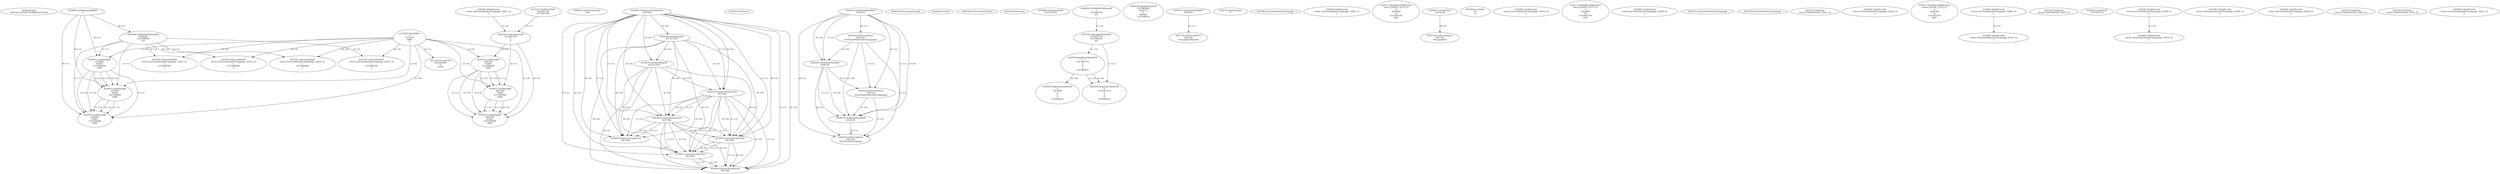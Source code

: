 // Global SCDG with merge call
digraph {
	0 [label="6850628.main
000352b73d5c8b7d5eb0dfecd2c3042a"]
	1 [label="4254480.GetModuleHandleW
0"]
	2 [label="6844434.SetThreadLocale
1024"]
	3 [label="4243965.InitializeCriticalSection
6917004"]
	4 [label="4243979.GetVersion
"]
	5 [label="4244018.GetModuleHandleW
4244120"]
	6 [label="4244024.GetProcAddress
9441320
GetThreadPreferredUILanguages"]
	5 -> 6 [label="(0-->1)"]
	7 [label="4244044.GetModuleHandleW
4244120"]
	5 -> 7 [label="(1-->1)"]
	5 -> 7 [label="(0-->0)"]
	6 -> 7 [label="(1-->0)"]
	8 [label="4244050.GetProcAddress
9441320
SetThreadPreferredUILanguages"]
	5 -> 8 [label="(0-->1)"]
	6 -> 8 [label="(1-->1)"]
	7 -> 8 [label="(0-->1)"]
	9 [label="4244070.GetModuleHandleW
4244120"]
	5 -> 9 [label="(1-->1)"]
	7 -> 9 [label="(1-->1)"]
	5 -> 9 [label="(0-->0)"]
	6 -> 9 [label="(1-->0)"]
	7 -> 9 [label="(0-->0)"]
	8 -> 9 [label="(1-->0)"]
	10 [label="4244076.GetProcAddress
9441320
GetThreadUILanguage"]
	5 -> 10 [label="(0-->1)"]
	6 -> 10 [label="(1-->1)"]
	7 -> 10 [label="(0-->1)"]
	8 -> 10 [label="(1-->1)"]
	9 -> 10 [label="(0-->1)"]
	11 [label="4250188.GetSystemInfo
2147417660"]
	3 -> 11 [label="(0-->0)"]
	12 [label="6844540.GetCommandLineW
"]
	13 [label="4214413.GetStartupInfoW
2147417624"]
	3 -> 13 [label="(0-->0)"]
	11 -> 13 [label="(0-->0)"]
	14 [label="6844560.GetACP
"]
	15 [label="6844580.GetCurrentThreadId
"]
	16 [label="4250204.GetVersion
"]
	17 [label="4276690.GetVersionExW
2147417420"]
	18 [label="4243306.GetModuleFileNameW
4194304
2147408904
522"]
	1 -> 18 [label="(0-->1)"]
	19 [label="4248064.GetModuleFileNameW
0
2147408370
261"]
	20 [label="4215383.VirtualAlloc
0
1310704
4096
4"]
	21 [label="4246338.RegOpenKeyExW
2147483649
4246772
0
983065
2147408236"]
	22 [label="4245741.GetModuleHandleW
4246160"]
	23 [label="4245758.GetProcAddress
9441320
GetLongPathNameW"]
	22 -> 23 [label="(0-->1)"]
	24 [label="4245785.GetLongPathNameW
2147407710
2147406542
261"]
	19 -> 24 [label="(3-->3)"]
	25 [label="4246556.RegQueryValueExW
0
2147407710
0
0
0
2147408232"]
	24 -> 25 [label="(1-->2)"]
	26 [label="4246635.RegQueryValueExW
0
4247000
0
0
0
2147408232"]
	25 -> 26 [label="(6-->6)"]
	27 [label="4246722.RegCloseKey
0"]
	28 [label="4247883.GetUserDefaultUILanguage
"]
	29 [label="4245418.EnterCriticalSection
6917004"]
	3 -> 29 [label="(1-->1)"]
	3 -> 29 [label="(0-->0)"]
	11 -> 29 [label="(0-->0)"]
	13 -> 29 [label="(0-->0)"]
	30 [label="4245469.LeaveCriticalSection
6917004"]
	3 -> 30 [label="(1-->1)"]
	29 -> 30 [label="(1-->1)"]
	3 -> 30 [label="(0-->0)"]
	11 -> 30 [label="(0-->0)"]
	13 -> 30 [label="(0-->0)"]
	29 -> 30 [label="(0-->0)"]
	31 [label="4245487.IsValidLocale
retval_GetUserDefaultUILanguage_32841_32
2"]
	32 [label="4250171.MultiByteToWideChar
retval_GetACP_32774_32
0
4243868
10
2147403704
2047"]
	33 [label="4254893.LoadLibraryA
user32.dll"]
	34 [label="4255003.LocalAlloc
64
8"]
	35 [label="4255148.GetProcAddress
9441344
MessageBoxA"]
	33 -> 35 [label="(0-->1)"]
	36 [label="4244205.DeleteCriticalSection
6917004"]
	3 -> 36 [label="(1-->1)"]
	29 -> 36 [label="(1-->1)"]
	30 -> 36 [label="(1-->1)"]
	3 -> 36 [label="(0-->0)"]
	11 -> 36 [label="(0-->0)"]
	13 -> 36 [label="(0-->0)"]
	29 -> 36 [label="(0-->0)"]
	30 -> 36 [label="(0-->0)"]
	37 [label="4221262.VirtualFree
3223060480
0
32768"]
	20 -> 37 [label="(0-->1)"]
	38 [label="4246599.RegQueryValueExW
0
2147407710
0
0
0
2147408232"]
	24 -> 38 [label="(1-->2)"]
	25 -> 38 [label="(2-->2)"]
	25 -> 38 [label="(6-->6)"]
	39 [label="4245487.IsValidLocale
retval_GetUserDefaultUILanguage_32826_32
2"]
	40 [label="4250171.MultiByteToWideChar
retval_GetACP_32773_32
0
4243868
10
2147403704
2047"]
	41 [label="4245487.IsValidLocale
retval_GetUserDefaultUILanguage_32829_32
2"]
	42 [label="4245487.IsValidLocale
retval_GetUserDefaultUILanguage_32827_32
2"]
	43 [label="4245580.EnterCriticalSection
6917004"]
	3 -> 43 [label="(1-->1)"]
	29 -> 43 [label="(1-->1)"]
	30 -> 43 [label="(1-->1)"]
	3 -> 43 [label="(0-->0)"]
	11 -> 43 [label="(0-->0)"]
	13 -> 43 [label="(0-->0)"]
	29 -> 43 [label="(0-->0)"]
	30 -> 43 [label="(0-->0)"]
	44 [label="4245621.LeaveCriticalSection
6917004"]
	3 -> 44 [label="(1-->1)"]
	29 -> 44 [label="(1-->1)"]
	30 -> 44 [label="(1-->1)"]
	43 -> 44 [label="(1-->1)"]
	3 -> 44 [label="(0-->0)"]
	11 -> 44 [label="(0-->0)"]
	13 -> 44 [label="(0-->0)"]
	29 -> 44 [label="(0-->0)"]
	30 -> 44 [label="(0-->0)"]
	43 -> 44 [label="(0-->0)"]
	45 [label="4247923.GetSystemDefaultUILanguage
"]
	46 [label="4245454.LeaveCriticalSection
6917004"]
	3 -> 46 [label="(1-->1)"]
	29 -> 46 [label="(1-->1)"]
	30 -> 46 [label="(1-->1)"]
	43 -> 46 [label="(1-->1)"]
	44 -> 46 [label="(1-->1)"]
	3 -> 46 [label="(0-->0)"]
	11 -> 46 [label="(0-->0)"]
	13 -> 46 [label="(0-->0)"]
	29 -> 46 [label="(0-->0)"]
	30 -> 46 [label="(0-->0)"]
	43 -> 46 [label="(0-->0)"]
	44 -> 46 [label="(0-->0)"]
	47 [label="4247558.GetUserDefaultUILanguage
"]
	48 [label="4247567.GetLocaleInfoW
retval_GetUserDefaultUILanguage_32913_32
3
2147408268
4"]
	18 -> 48 [label="(0-->2)"]
	20 -> 48 [label="(4-->4)"]
	49 [label="4247247.FindFirstFileW
3224341740
2147407640"]
	50 [label="4247263.FindClose
retval_FindFirstFileW_32921_32"]
	51 [label="4248145.LoadLibraryExW
3224341740
0
2"]
	49 -> 51 [label="(1-->1)"]
	42 -> 51 [label="(2-->3)"]
	52 [label="4250073.LoadStringW
9441340
65485
2147409468
4096"]
	51 -> 52 [label="(0-->1)"]
	20 -> 52 [label="(3-->4)"]
	53 [label="4245487.IsValidLocale
retval_GetUserDefaultUILanguage_32828_32
2"]
	54 [label="4250171.MultiByteToWideChar
retval_GetACP_32774_32
0
4243784
10
2147403704
2047"]
	55 [label="4250073.LoadStringW
4194304
65485
2147409468
4096"]
	1 -> 55 [label="(0-->1)"]
	18 -> 55 [label="(1-->1)"]
	20 -> 55 [label="(3-->4)"]
	56 [label="4245487.IsValidLocale
retval_GetUserDefaultUILanguage_32840_32
2"]
	57 [label="4245487.IsValidLocale
retval_GetSystemDefaultUILanguage_32876_32
2"]
	56 -> 57 [label="(2-->2)"]
	58 [label="4247567.GetLocaleInfoW
retval_GetUserDefaultUILanguage_33013_32
3
2147408268
4"]
	18 -> 58 [label="(0-->2)"]
	20 -> 58 [label="(4-->4)"]
	59 [label="4247263.FindClose
retval_FindFirstFileW_33021_32"]
	60 [label="4245683.CharNextW
2147407716"]
	61 [label="4245487.IsValidLocale
retval_GetUserDefaultUILanguage_32830_32
2"]
	62 [label="4245487.IsValidLocale
retval_GetSystemDefaultUILanguage_32850_32
2"]
	63 [label="4245487.IsValidLocale
retval_GetUserDefaultUILanguage_32839_32
2"]
	64 [label="4250073.LoadStringW
4194304
65484
2147409468
4096"]
	1 -> 64 [label="(0-->1)"]
	18 -> 64 [label="(1-->1)"]
	55 -> 64 [label="(1-->1)"]
	55 -> 64 [label="(3-->3)"]
	20 -> 64 [label="(3-->4)"]
	55 -> 64 [label="(4-->4)"]
	65 [label="4250073.LoadStringW
4194304
65483
2147409468
4096"]
	1 -> 65 [label="(0-->1)"]
	18 -> 65 [label="(1-->1)"]
	55 -> 65 [label="(1-->1)"]
	64 -> 65 [label="(1-->1)"]
	55 -> 65 [label="(3-->3)"]
	64 -> 65 [label="(3-->3)"]
	20 -> 65 [label="(3-->4)"]
	55 -> 65 [label="(4-->4)"]
	64 -> 65 [label="(4-->4)"]
	66 [label="4247567.GetLocaleInfoW
retval_GetUserDefaultUILanguage_32914_32
3
2147408268
4"]
	18 -> 66 [label="(0-->2)"]
	20 -> 66 [label="(4-->4)"]
	67 [label="4247263.FindClose
retval_FindFirstFileW_32922_32"]
	68 [label="4250073.LoadStringW
9441340
65484
2147409468
4096"]
	51 -> 68 [label="(0-->1)"]
	52 -> 68 [label="(1-->1)"]
	52 -> 68 [label="(3-->3)"]
	20 -> 68 [label="(3-->4)"]
	52 -> 68 [label="(4-->4)"]
	69 [label="4250073.LoadStringW
9441340
65483
2147409468
4096"]
	51 -> 69 [label="(0-->1)"]
	52 -> 69 [label="(1-->1)"]
	68 -> 69 [label="(1-->1)"]
	52 -> 69 [label="(3-->3)"]
	68 -> 69 [label="(3-->3)"]
	20 -> 69 [label="(3-->4)"]
	52 -> 69 [label="(4-->4)"]
	68 -> 69 [label="(4-->4)"]
	70 [label="4247567.GetLocaleInfoW
retval_GetUserDefaultUILanguage_32915_32
3
2147408268
4"]
	18 -> 70 [label="(0-->2)"]
	20 -> 70 [label="(4-->4)"]
	71 [label="4247263.FindClose
retval_FindFirstFileW_32923_32"]
	72 [label="4245487.IsValidLocale
retval_GetSystemDefaultUILanguage_32859_32
2"]
	61 -> 72 [label="(2-->2)"]
	73 [label="4245487.IsValidLocale
retval_GetSystemDefaultUILanguage_32851_32
2"]
}
